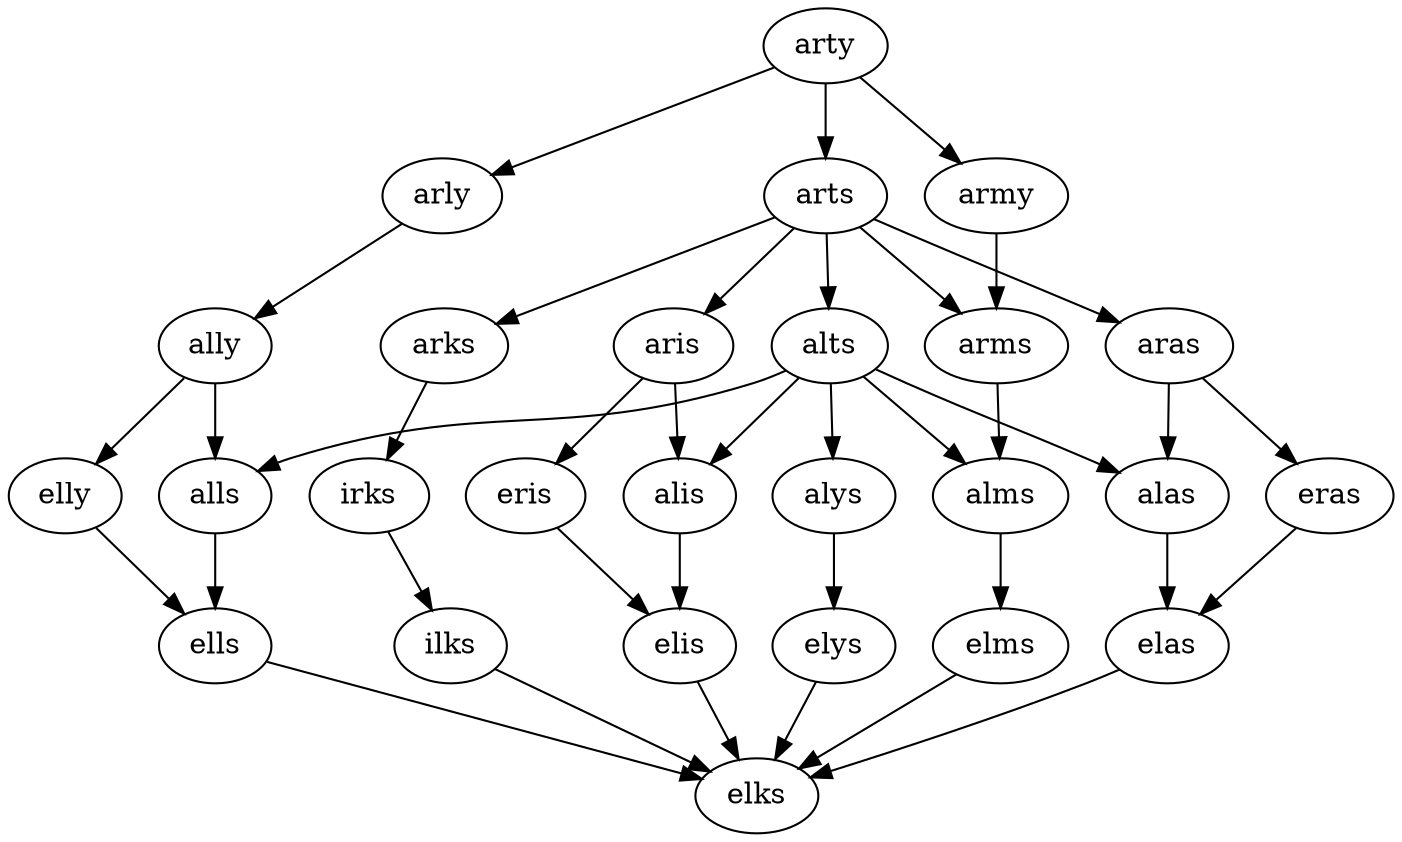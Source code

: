 strict digraph  {
arty;
arly;
ally;
alls;
ells;
elks;
arts;
alts;
elly;
army;
arms;
alms;
elms;
alas;
elas;
aras;
eras;
alis;
elis;
aris;
eris;
alys;
elys;
arks;
irks;
ilks;
arty -> arly;
arty -> arts;
arty -> army;
arly -> ally;
ally -> alls;
ally -> elly;
alls -> ells;
ells -> elks;
arts -> alts;
arts -> arms;
arts -> aras;
arts -> aris;
arts -> arks;
alts -> alls;
alts -> alms;
alts -> alas;
alts -> alis;
alts -> alys;
elly -> ells;
army -> arms;
arms -> alms;
alms -> elms;
elms -> elks;
alas -> elas;
elas -> elks;
aras -> alas;
aras -> eras;
eras -> elas;
alis -> elis;
elis -> elks;
aris -> alis;
aris -> eris;
eris -> elis;
alys -> elys;
elys -> elks;
arks -> irks;
irks -> ilks;
ilks -> elks;
}
